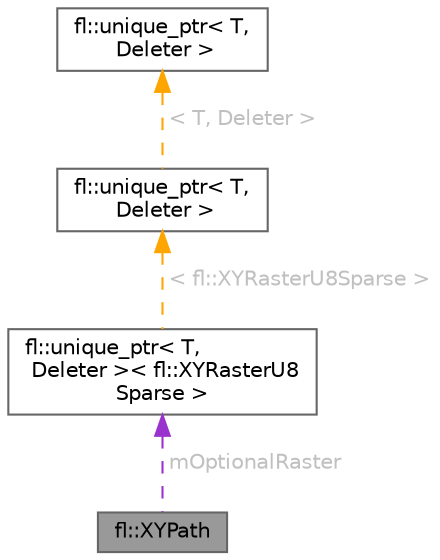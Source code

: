 digraph "fl::XYPath"
{
 // INTERACTIVE_SVG=YES
 // LATEX_PDF_SIZE
  bgcolor="transparent";
  edge [fontname=Helvetica,fontsize=10,labelfontname=Helvetica,labelfontsize=10];
  node [fontname=Helvetica,fontsize=10,shape=box,height=0.2,width=0.4];
  Node1 [id="Node000001",label="fl::XYPath",height=0.2,width=0.4,color="gray40", fillcolor="grey60", style="filled", fontcolor="black",tooltip=" "];
  Node2 -> Node1 [id="edge1_Node000001_Node000002",dir="back",color="darkorchid3",style="dashed",tooltip=" ",label=" mOptionalRaster",fontcolor="grey" ];
  Node2 [id="Node000002",label="fl::unique_ptr\< T,\l Deleter \>\< fl::XYRasterU8\lSparse \>",height=0.2,width=0.4,color="gray40", fillcolor="white", style="filled",URL="$d6/d2e/classfl_1_1unique__ptr.html",tooltip=" "];
  Node3 -> Node2 [id="edge2_Node000002_Node000003",dir="back",color="orange",style="dashed",tooltip=" ",label=" \< fl::XYRasterU8Sparse \>",fontcolor="grey" ];
  Node3 [id="Node000003",label="fl::unique_ptr\< T,\l Deleter \>",height=0.2,width=0.4,color="gray40", fillcolor="white", style="filled",URL="$d6/d2e/classfl_1_1unique__ptr.html",tooltip=" "];
  Node4 -> Node3 [id="edge3_Node000003_Node000004",dir="back",color="orange",style="dashed",tooltip=" ",label=" \< T, Deleter \>",fontcolor="grey" ];
  Node4 [id="Node000004",label="fl::unique_ptr\< T,\l Deleter \>",height=0.2,width=0.4,color="gray40", fillcolor="white", style="filled",URL="$d6/d2e/classfl_1_1unique__ptr.html",tooltip=" "];
}
